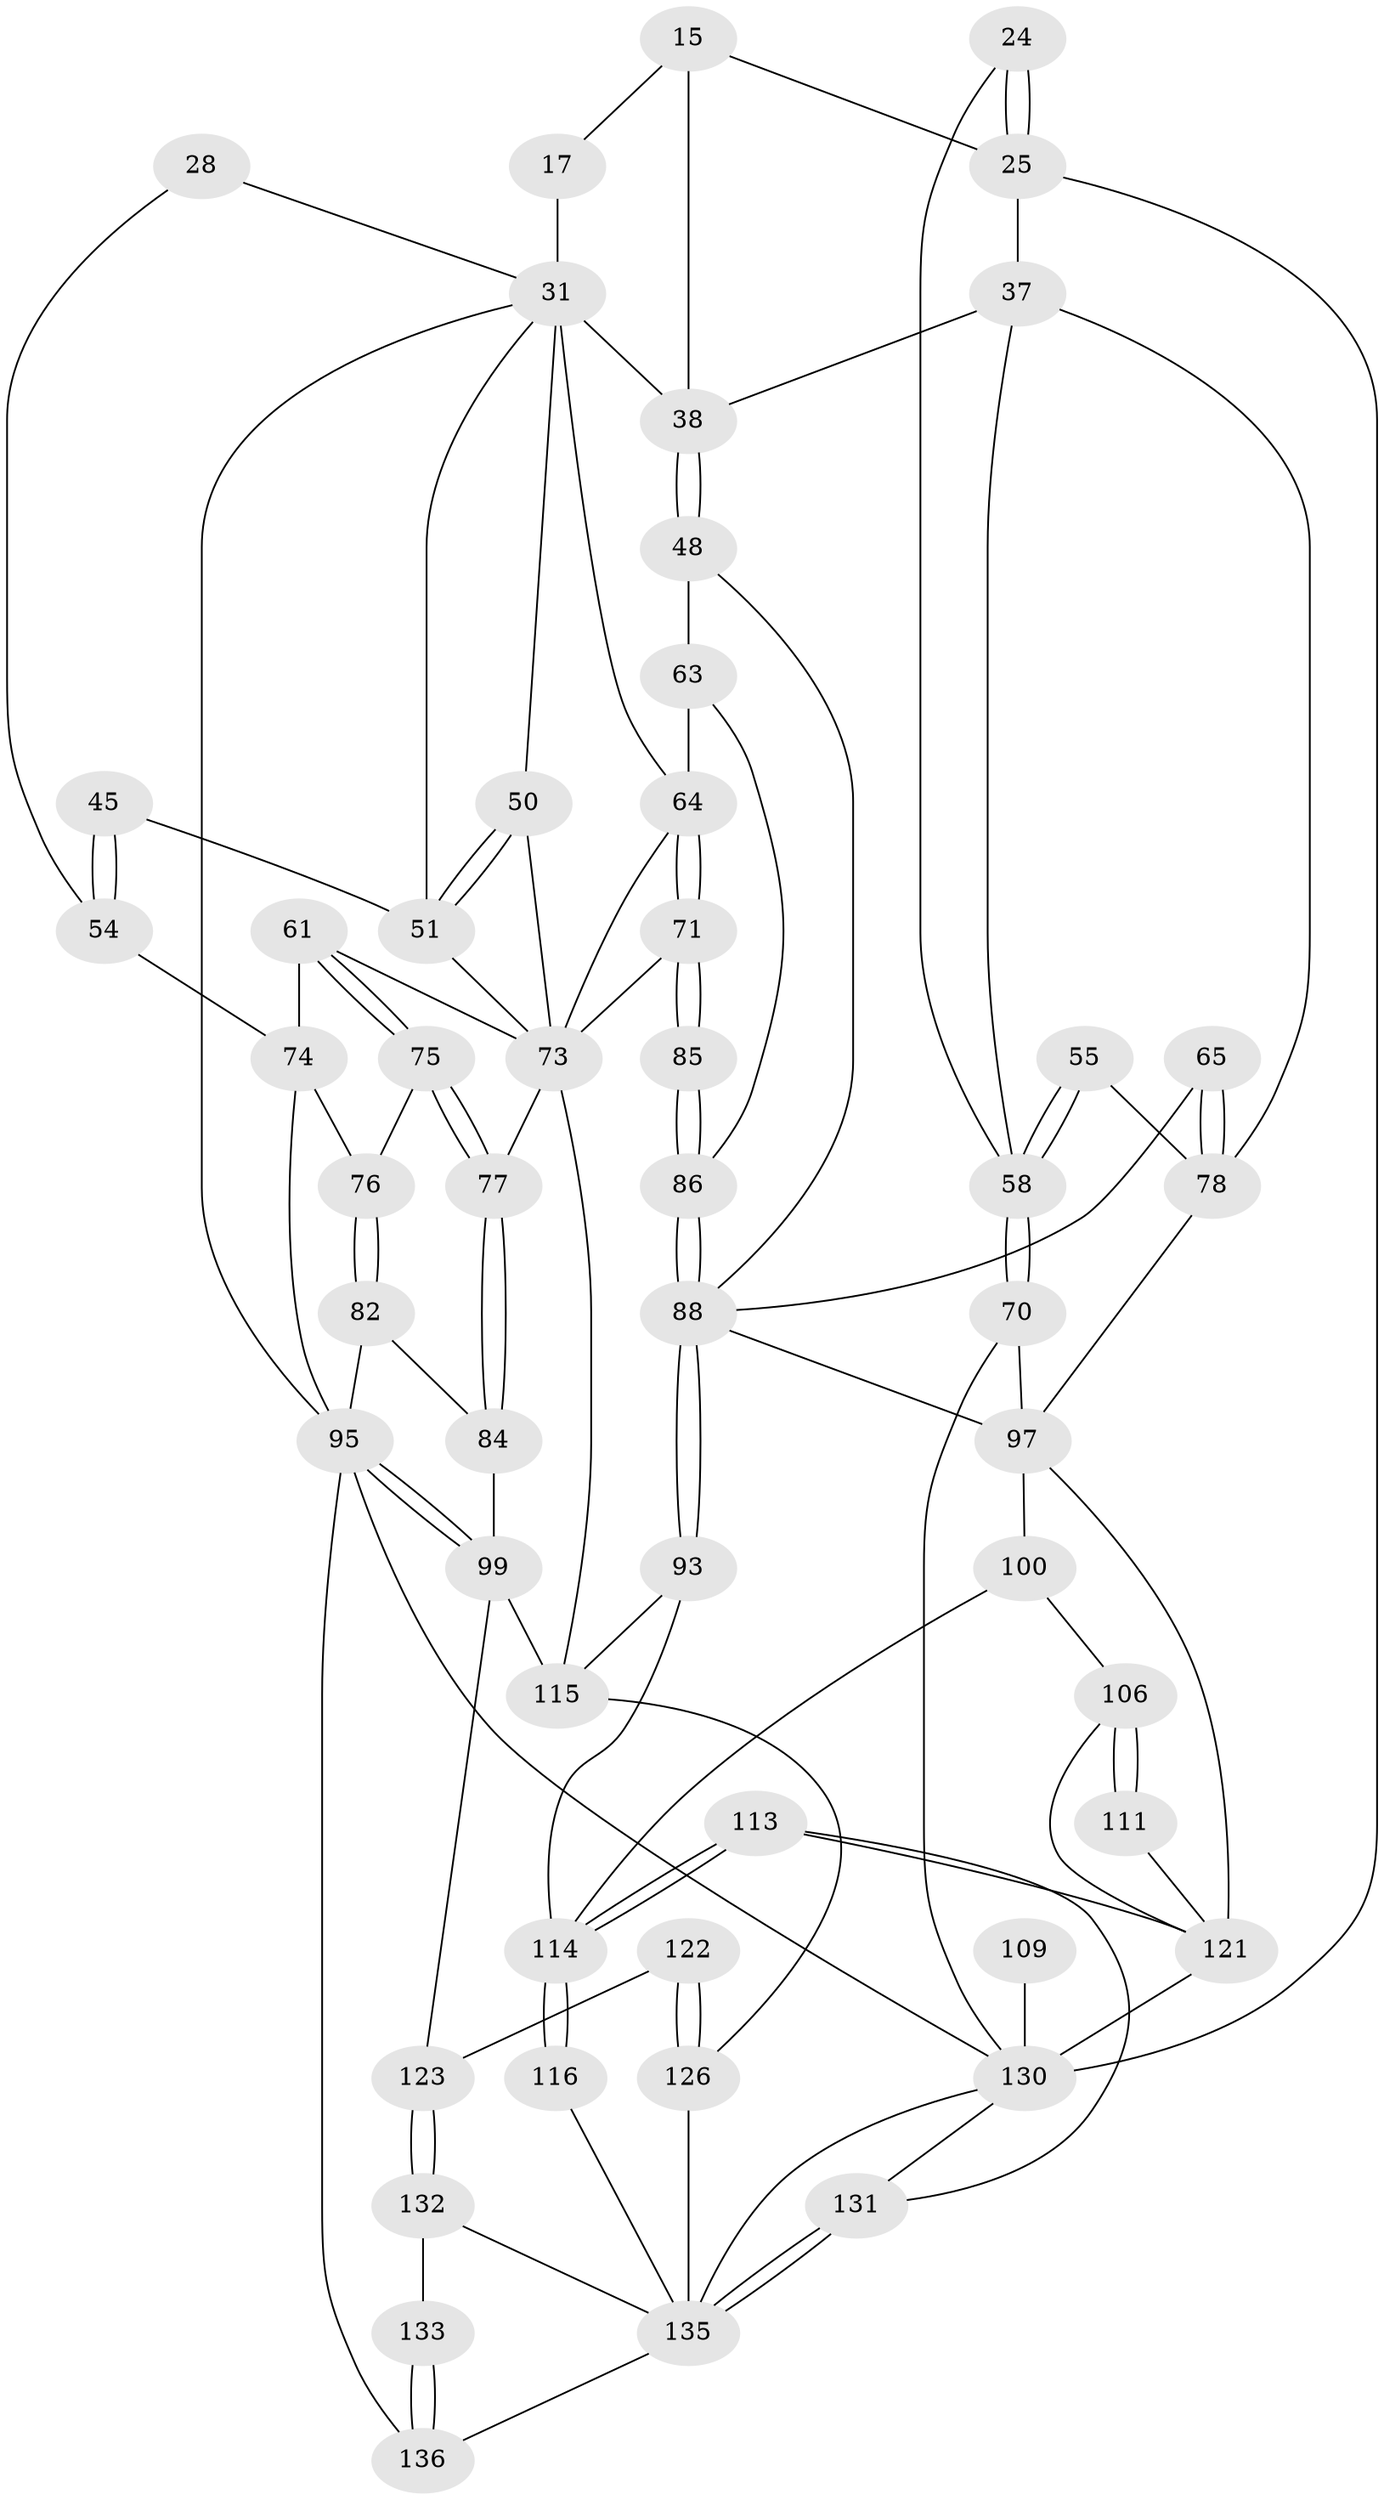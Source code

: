 // original degree distribution, {3: 0.022058823529411766, 6: 0.22058823529411764, 5: 0.5220588235294118, 4: 0.23529411764705882}
// Generated by graph-tools (version 1.1) at 2025/06/03/04/25 22:06:23]
// undirected, 54 vertices, 116 edges
graph export_dot {
graph [start="1"]
  node [color=gray90,style=filled];
  15 [pos="+0.5881149554969053+0",super="+10+12"];
  17 [pos="+0.3784545973741579+0",super="+8+7+16"];
  24 [pos="+1+0"];
  25 [pos="+0.8318053339633958+0.07575215967885078",super="+11+2"];
  28 [pos="+0.07864805228379049+0.07201137522194508",super="+27"];
  31 [pos="+0.3396789495030171+0.12920937543637656",super="+23+30+26"];
  37 [pos="+0.6831914092092807+0.16983726868318644",super="+36"];
  38 [pos="+0.6676678518002869+0.16376350428326306",super="+13+14"];
  45 [pos="+0.16512370632461665+0.1845852055127368"];
  48 [pos="+0.5855732674286553+0.2543794241370463"];
  50 [pos="+0.30101260080530134+0.18662814165986275",super="+32"];
  51 [pos="+0.21276212699950034+0.21617691998707142",super="+44+33"];
  54 [pos="+0.16259105859742373+0.18757174401813623",super="+40+43"];
  55 [pos="+0.8326468287927493+0.23625904332190625"];
  58 [pos="+0.9462513246660925+0.3081344565072643",super="+46+47"];
  61 [pos="+0.1497970627662412+0.2705680705102753"];
  63 [pos="+0.41756448278762615+0.3099916691520332",super="+49"];
  64 [pos="+0.3675444523660845+0.31361212792339466",super="+52+35"];
  65 [pos="+0.6300980940508216+0.3603937738337258"];
  70 [pos="+0.9964000257731347+0.34798437992211567",super="+69"];
  71 [pos="+0.30596543444096697+0.36322646219250876"];
  73 [pos="+0.27687511874033943+0.34800486281039766",super="+59+60+72"];
  74 [pos="+0.024299583729295825+0.27570397207894803",super="+41+62"];
  75 [pos="+0.1613030362345387+0.3435995194965092"];
  76 [pos="+0.06139383551772618+0.3174124406912588"];
  77 [pos="+0.178117891348178+0.3606005489330023"];
  78 [pos="+0.7182964764553338+0.40147173318797813",super="+56+57"];
  82 [pos="+0.08927784889518878+0.4530515839777179"];
  84 [pos="+0.1068848542476946+0.4636230083184667"];
  85 [pos="+0.44360892304535854+0.4689627295240992"];
  86 [pos="+0.46057548922834785+0.5028461021572933",super="+80+81"];
  88 [pos="+0.46955949022621374+0.5452729136726797",super="+87+66+67"];
  93 [pos="+0.4658763929829591+0.5574610126226285"];
  95 [pos="+0+0.707751971361618",super="+83+4"];
  97 [pos="+0.8120279237904002+0.5551782859171555",super="+92"];
  99 [pos="+0.08508230805400485+0.6999496521855225",super="+98+90"];
  100 [pos="+0.6705234094967205+0.5952510030752917"];
  106 [pos="+0.6933787386140082+0.6223635197853266",super="+105"];
  109 [pos="+1+0.7288172365792804"];
  111 [pos="+0.7410825022595269+0.7372431894189554"];
  113 [pos="+0.6963838594969717+0.8155929286813013"];
  114 [pos="+0.6817402169660215+0.7987855698720713",super="+101+102"];
  115 [pos="+0.3625576409945432+0.7079769038139775",super="+94"];
  116 [pos="+0.5158113592674721+0.7305824870044565"];
  121 [pos="+0.8775723326743031+0.7916865779759455",super="+112+120+104"];
  122 [pos="+0.30116271767949004+0.8611107123431492"];
  123 [pos="+0.15080812707453062+0.8189543114455594"];
  126 [pos="+0.46545203101080773+1",super="+118+119"];
  130 [pos="+0.8790000620913666+0.9359778830434047",super="+129+110"];
  131 [pos="+0.8666246935997449+0.9631802712642421",super="+124"];
  132 [pos="+0.12758601958708637+0.9096662712820217"];
  133 [pos="+0.11595319035614753+0.9270496617625817"];
  135 [pos="+0.9134228612615847+1",super="+134+125"];
  136 [pos="+0+1",super="+96"];
  15 -- 38 [weight=2];
  15 -- 17 [weight=2];
  15 -- 25;
  17 -- 31 [weight=4];
  24 -- 25 [weight=2];
  24 -- 25;
  24 -- 58;
  25 -- 130;
  25 -- 37;
  28 -- 54 [weight=2];
  28 -- 31 [weight=2];
  31 -- 50;
  31 -- 64 [weight=2];
  31 -- 38;
  31 -- 51;
  31 -- 95;
  37 -- 38;
  37 -- 78;
  37 -- 58;
  38 -- 48;
  38 -- 48;
  45 -- 54 [weight=2];
  45 -- 54;
  45 -- 51;
  48 -- 88;
  48 -- 63;
  50 -- 51 [weight=2];
  50 -- 51;
  50 -- 73;
  51 -- 73;
  54 -- 74 [weight=2];
  55 -- 58 [weight=2];
  55 -- 58;
  55 -- 78;
  58 -- 70;
  58 -- 70;
  61 -- 75;
  61 -- 75;
  61 -- 74;
  61 -- 73;
  63 -- 64 [weight=2];
  63 -- 86;
  64 -- 71;
  64 -- 71;
  64 -- 73;
  65 -- 78 [weight=2];
  65 -- 78;
  65 -- 88;
  70 -- 97 [weight=2];
  70 -- 130;
  71 -- 85;
  71 -- 85;
  71 -- 73;
  73 -- 77;
  73 -- 115;
  74 -- 76;
  74 -- 95;
  75 -- 76;
  75 -- 77;
  75 -- 77;
  76 -- 82;
  76 -- 82;
  77 -- 84;
  77 -- 84;
  78 -- 97;
  82 -- 84;
  82 -- 95;
  84 -- 99;
  85 -- 86 [weight=2];
  85 -- 86;
  86 -- 88 [weight=2];
  86 -- 88;
  88 -- 93;
  88 -- 93;
  88 -- 97;
  93 -- 115;
  93 -- 114;
  95 -- 99;
  95 -- 99;
  95 -- 136 [weight=2];
  95 -- 130;
  97 -- 100;
  97 -- 121;
  99 -- 123;
  99 -- 115 [weight=2];
  100 -- 106;
  100 -- 114;
  106 -- 111 [weight=2];
  106 -- 111;
  106 -- 121;
  109 -- 130 [weight=3];
  111 -- 121;
  113 -- 114;
  113 -- 114;
  113 -- 121;
  113 -- 131;
  114 -- 116 [weight=2];
  114 -- 116;
  115 -- 126;
  116 -- 135;
  121 -- 130 [weight=3];
  122 -- 123;
  122 -- 126 [weight=2];
  122 -- 126;
  123 -- 132;
  123 -- 132;
  126 -- 135 [weight=2];
  130 -- 131;
  130 -- 135;
  131 -- 135 [weight=2];
  131 -- 135;
  132 -- 133;
  132 -- 135;
  133 -- 136 [weight=2];
  133 -- 136;
  135 -- 136 [weight=2];
}
